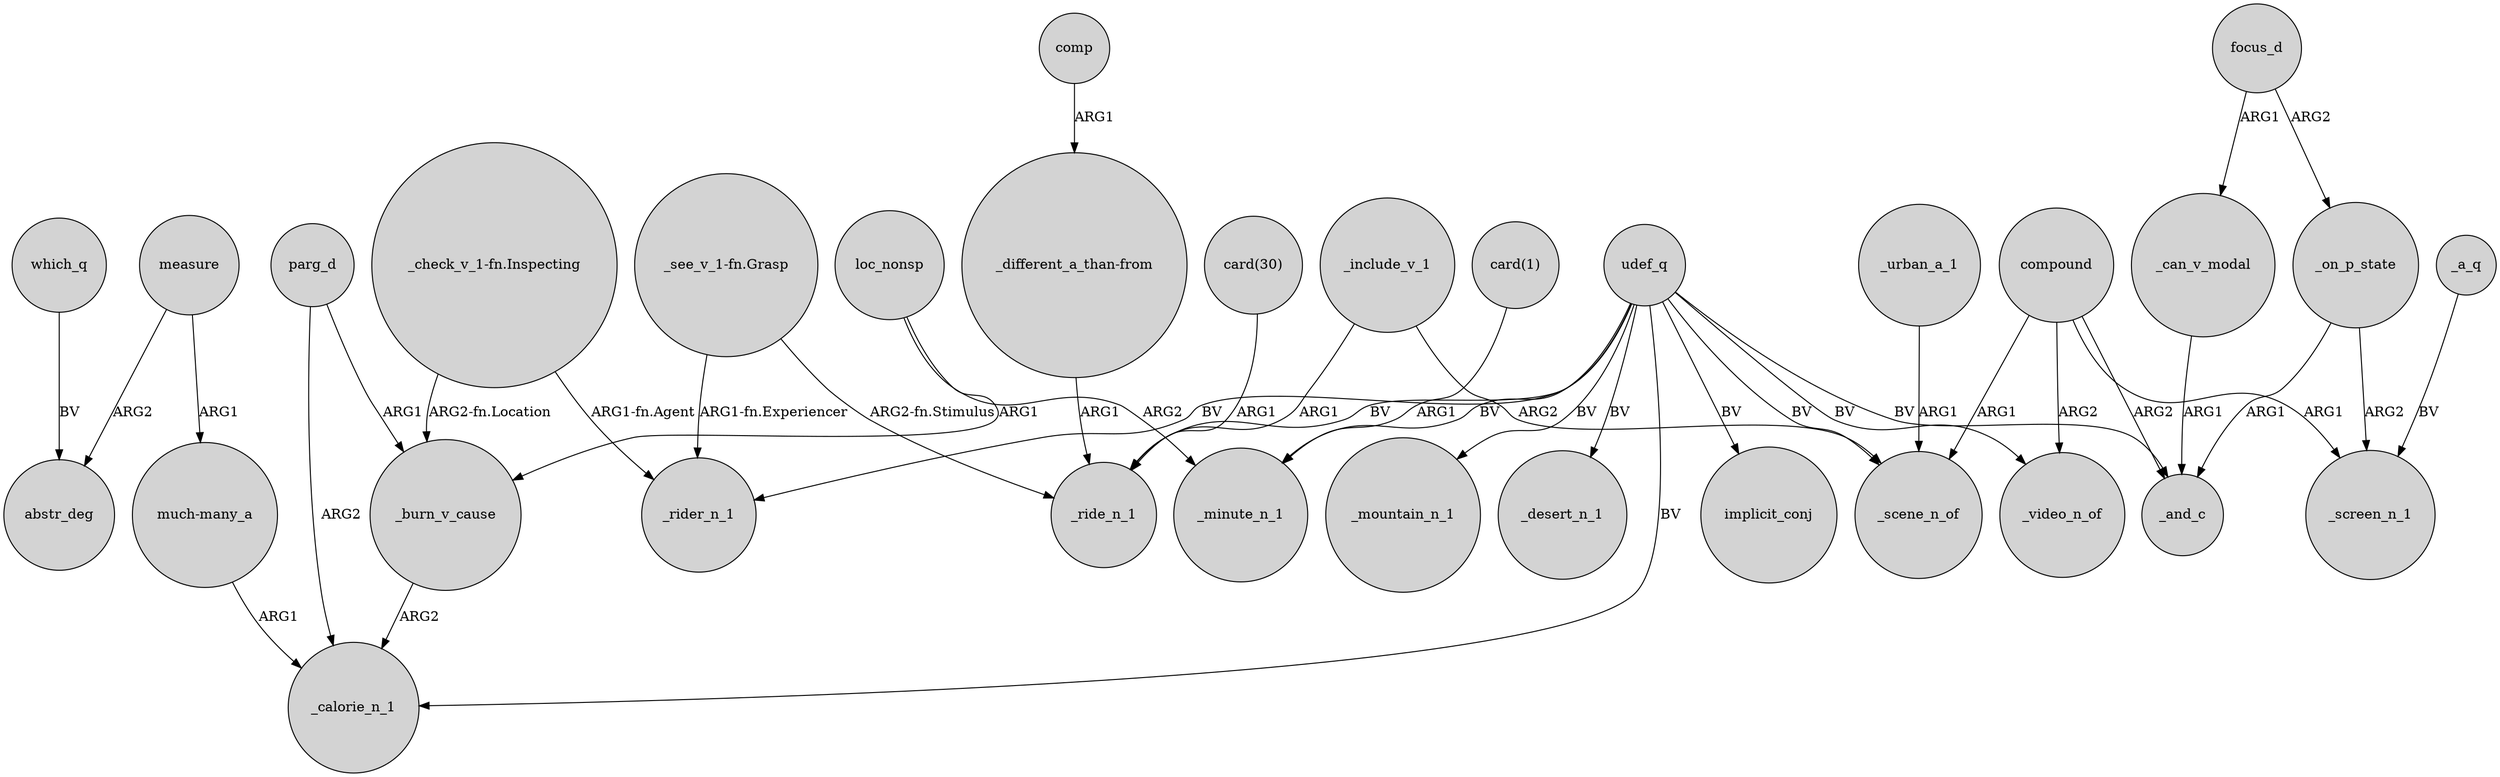 digraph {
	node [shape=circle style=filled]
	measure -> abstr_deg [label=ARG2]
	_include_v_1 -> _scene_n_of [label=ARG2]
	"_check_v_1-fn.Inspecting" -> _rider_n_1 [label="ARG1-fn.Agent"]
	"_different_a_than-from" -> _ride_n_1 [label=ARG1]
	parg_d -> _burn_v_cause [label=ARG1]
	"card(30)" -> _ride_n_1 [label=ARG1]
	focus_d -> _on_p_state [label=ARG2]
	udef_q -> _ride_n_1 [label=BV]
	udef_q -> _minute_n_1 [label=BV]
	loc_nonsp -> _minute_n_1 [label=ARG2]
	udef_q -> implicit_conj [label=BV]
	compound -> _video_n_of [label=ARG2]
	compound -> _and_c [label=ARG2]
	compound -> _screen_n_1 [label=ARG1]
	"_check_v_1-fn.Inspecting" -> _burn_v_cause [label="ARG2-fn.Location"]
	comp -> "_different_a_than-from" [label=ARG1]
	loc_nonsp -> _burn_v_cause [label=ARG1]
	which_q -> abstr_deg [label=BV]
	_a_q -> _screen_n_1 [label=BV]
	"card(1)" -> _minute_n_1 [label=ARG1]
	parg_d -> _calorie_n_1 [label=ARG2]
	compound -> _scene_n_of [label=ARG1]
	_can_v_modal -> _and_c [label=ARG1]
	udef_q -> _mountain_n_1 [label=BV]
	udef_q -> _desert_n_1 [label=BV]
	focus_d -> _can_v_modal [label=ARG1]
	_urban_a_1 -> _scene_n_of [label=ARG1]
	_on_p_state -> _screen_n_1 [label=ARG2]
	udef_q -> _video_n_of [label=BV]
	"_see_v_1-fn.Grasp" -> _ride_n_1 [label="ARG2-fn.Stimulus"]
	udef_q -> _and_c [label=BV]
	measure -> "much-many_a" [label=ARG1]
	udef_q -> _rider_n_1 [label=BV]
	_on_p_state -> _and_c [label=ARG1]
	"much-many_a" -> _calorie_n_1 [label=ARG1]
	_burn_v_cause -> _calorie_n_1 [label=ARG2]
	udef_q -> _scene_n_of [label=BV]
	"_see_v_1-fn.Grasp" -> _rider_n_1 [label="ARG1-fn.Experiencer"]
	_include_v_1 -> _ride_n_1 [label=ARG1]
	udef_q -> _calorie_n_1 [label=BV]
}
